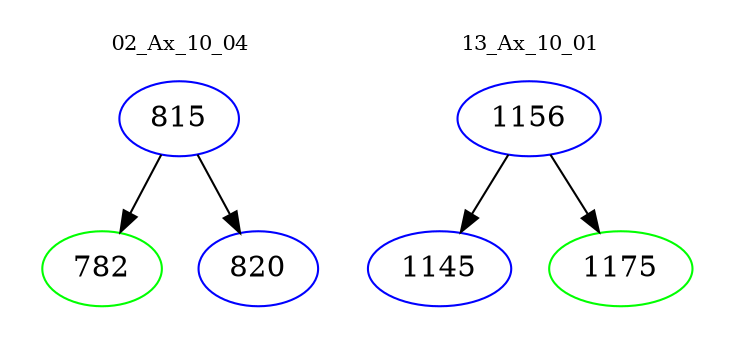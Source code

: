 digraph{
subgraph cluster_0 {
color = white
label = "02_Ax_10_04";
fontsize=10;
T0_815 [label="815", color="blue"]
T0_815 -> T0_782 [color="black"]
T0_782 [label="782", color="green"]
T0_815 -> T0_820 [color="black"]
T0_820 [label="820", color="blue"]
}
subgraph cluster_1 {
color = white
label = "13_Ax_10_01";
fontsize=10;
T1_1156 [label="1156", color="blue"]
T1_1156 -> T1_1145 [color="black"]
T1_1145 [label="1145", color="blue"]
T1_1156 -> T1_1175 [color="black"]
T1_1175 [label="1175", color="green"]
}
}
